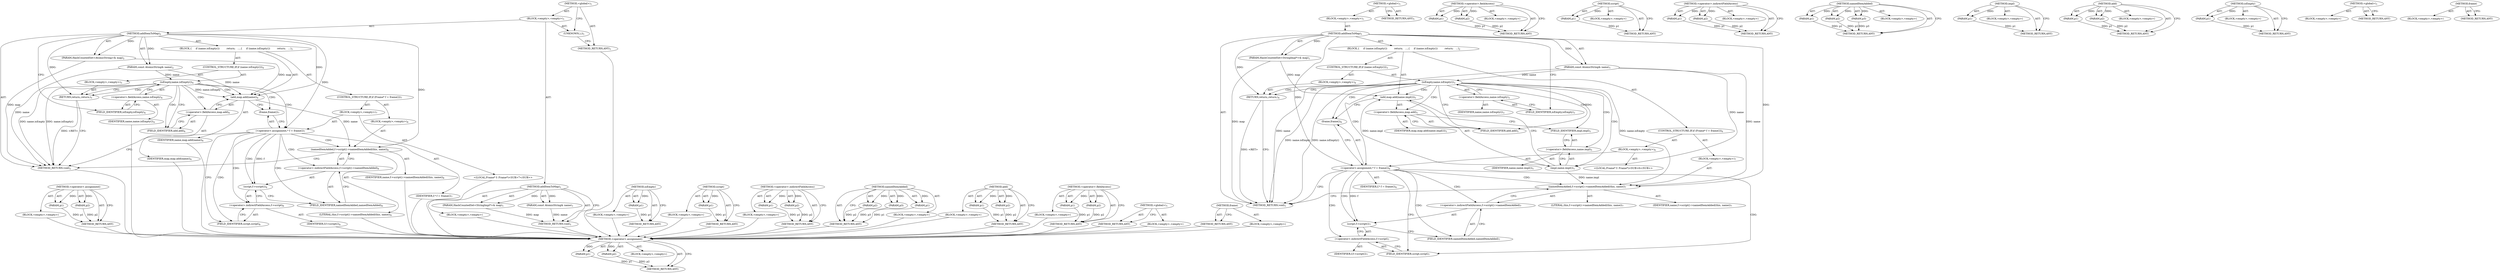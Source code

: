 digraph "frame" {
vulnerable_82 [label=<(METHOD,&lt;operator&gt;.assignment)>];
vulnerable_83 [label=<(PARAM,p1)>];
vulnerable_84 [label=<(PARAM,p2)>];
vulnerable_85 [label=<(BLOCK,&lt;empty&gt;,&lt;empty&gt;)>];
vulnerable_86 [label=<(METHOD_RETURN,ANY)>];
vulnerable_6 [label=<(METHOD,&lt;global&gt;)<SUB>1</SUB>>];
vulnerable_7 [label=<(BLOCK,&lt;empty&gt;,&lt;empty&gt;)<SUB>1</SUB>>];
vulnerable_8 [label=<(METHOD,addItemToMap)<SUB>1</SUB>>];
vulnerable_9 [label=<(PARAM,HashCountedSet&lt;StringImpl*&gt;&amp; map)<SUB>1</SUB>>];
vulnerable_10 [label=<(PARAM,const AtomicString&amp; name)<SUB>1</SUB>>];
vulnerable_11 [label=<(BLOCK,{
     if (name.isEmpty())
         return;
   ...,{
     if (name.isEmpty())
         return;
   ...)<SUB>2</SUB>>];
vulnerable_12 [label=<(CONTROL_STRUCTURE,IF,if (name.isEmpty()))<SUB>3</SUB>>];
vulnerable_13 [label=<(isEmpty,name.isEmpty())<SUB>3</SUB>>];
vulnerable_14 [label=<(&lt;operator&gt;.fieldAccess,name.isEmpty)<SUB>3</SUB>>];
vulnerable_15 [label=<(IDENTIFIER,name,name.isEmpty())<SUB>3</SUB>>];
vulnerable_16 [label=<(FIELD_IDENTIFIER,isEmpty,isEmpty)<SUB>3</SUB>>];
vulnerable_17 [label=<(BLOCK,&lt;empty&gt;,&lt;empty&gt;)<SUB>4</SUB>>];
vulnerable_18 [label=<(RETURN,return;,return;)<SUB>4</SUB>>];
vulnerable_19 [label=<(add,map.add(name.impl()))<SUB>5</SUB>>];
vulnerable_20 [label=<(&lt;operator&gt;.fieldAccess,map.add)<SUB>5</SUB>>];
vulnerable_21 [label=<(IDENTIFIER,map,map.add(name.impl()))<SUB>5</SUB>>];
vulnerable_22 [label=<(FIELD_IDENTIFIER,add,add)<SUB>5</SUB>>];
vulnerable_23 [label=<(impl,name.impl())<SUB>5</SUB>>];
vulnerable_24 [label=<(&lt;operator&gt;.fieldAccess,name.impl)<SUB>5</SUB>>];
vulnerable_25 [label=<(IDENTIFIER,name,name.impl())<SUB>5</SUB>>];
vulnerable_26 [label=<(FIELD_IDENTIFIER,impl,impl)<SUB>5</SUB>>];
vulnerable_27 [label=<(CONTROL_STRUCTURE,IF,if (Frame* f = frame()))<SUB>6</SUB>>];
vulnerable_28 [label=<(BLOCK,&lt;empty&gt;,&lt;empty&gt;)<SUB>6</SUB>>];
vulnerable_29 [label="<(LOCAL,Frame* f: Frame*)<SUB>6</SUB>>"];
vulnerable_30 [label=<(&lt;operator&gt;.assignment,* f = frame())<SUB>6</SUB>>];
vulnerable_31 [label=<(IDENTIFIER,f,* f = frame())<SUB>6</SUB>>];
vulnerable_32 [label=<(frame,frame())<SUB>6</SUB>>];
vulnerable_33 [label=<(BLOCK,&lt;empty&gt;,&lt;empty&gt;)<SUB>7</SUB>>];
vulnerable_34 [label=<(namedItemAdded,f-&gt;script()-&gt;namedItemAdded(this, name))<SUB>7</SUB>>];
vulnerable_35 [label=<(&lt;operator&gt;.indirectFieldAccess,f-&gt;script()-&gt;namedItemAdded)<SUB>7</SUB>>];
vulnerable_36 [label=<(script,f-&gt;script())<SUB>7</SUB>>];
vulnerable_37 [label=<(&lt;operator&gt;.indirectFieldAccess,f-&gt;script)<SUB>7</SUB>>];
vulnerable_38 [label=<(IDENTIFIER,f,f-&gt;script())<SUB>7</SUB>>];
vulnerable_39 [label=<(FIELD_IDENTIFIER,script,script)<SUB>7</SUB>>];
vulnerable_40 [label=<(FIELD_IDENTIFIER,namedItemAdded,namedItemAdded)<SUB>7</SUB>>];
vulnerable_41 [label=<(LITERAL,this,f-&gt;script()-&gt;namedItemAdded(this, name))<SUB>7</SUB>>];
vulnerable_42 [label=<(IDENTIFIER,name,f-&gt;script()-&gt;namedItemAdded(this, name))<SUB>7</SUB>>];
vulnerable_43 [label=<(METHOD_RETURN,void)<SUB>1</SUB>>];
vulnerable_45 [label=<(METHOD_RETURN,ANY)<SUB>1</SUB>>];
vulnerable_68 [label=<(METHOD,&lt;operator&gt;.fieldAccess)>];
vulnerable_69 [label=<(PARAM,p1)>];
vulnerable_70 [label=<(PARAM,p2)>];
vulnerable_71 [label=<(BLOCK,&lt;empty&gt;,&lt;empty&gt;)>];
vulnerable_72 [label=<(METHOD_RETURN,ANY)>];
vulnerable_101 [label=<(METHOD,script)>];
vulnerable_102 [label=<(PARAM,p1)>];
vulnerable_103 [label=<(BLOCK,&lt;empty&gt;,&lt;empty&gt;)>];
vulnerable_104 [label=<(METHOD_RETURN,ANY)>];
vulnerable_96 [label=<(METHOD,&lt;operator&gt;.indirectFieldAccess)>];
vulnerable_97 [label=<(PARAM,p1)>];
vulnerable_98 [label=<(PARAM,p2)>];
vulnerable_99 [label=<(BLOCK,&lt;empty&gt;,&lt;empty&gt;)>];
vulnerable_100 [label=<(METHOD_RETURN,ANY)>];
vulnerable_90 [label=<(METHOD,namedItemAdded)>];
vulnerable_91 [label=<(PARAM,p1)>];
vulnerable_92 [label=<(PARAM,p2)>];
vulnerable_93 [label=<(PARAM,p3)>];
vulnerable_94 [label=<(BLOCK,&lt;empty&gt;,&lt;empty&gt;)>];
vulnerable_95 [label=<(METHOD_RETURN,ANY)>];
vulnerable_78 [label=<(METHOD,impl)>];
vulnerable_79 [label=<(PARAM,p1)>];
vulnerable_80 [label=<(BLOCK,&lt;empty&gt;,&lt;empty&gt;)>];
vulnerable_81 [label=<(METHOD_RETURN,ANY)>];
vulnerable_73 [label=<(METHOD,add)>];
vulnerable_74 [label=<(PARAM,p1)>];
vulnerable_75 [label=<(PARAM,p2)>];
vulnerable_76 [label=<(BLOCK,&lt;empty&gt;,&lt;empty&gt;)>];
vulnerable_77 [label=<(METHOD_RETURN,ANY)>];
vulnerable_64 [label=<(METHOD,isEmpty)>];
vulnerable_65 [label=<(PARAM,p1)>];
vulnerable_66 [label=<(BLOCK,&lt;empty&gt;,&lt;empty&gt;)>];
vulnerable_67 [label=<(METHOD_RETURN,ANY)>];
vulnerable_58 [label=<(METHOD,&lt;global&gt;)<SUB>1</SUB>>];
vulnerable_59 [label=<(BLOCK,&lt;empty&gt;,&lt;empty&gt;)>];
vulnerable_60 [label=<(METHOD_RETURN,ANY)>];
vulnerable_87 [label=<(METHOD,frame)>];
vulnerable_88 [label=<(BLOCK,&lt;empty&gt;,&lt;empty&gt;)>];
vulnerable_89 [label=<(METHOD_RETURN,ANY)>];
fixed_84 [label=<(METHOD,&lt;operator&gt;.assignment)>];
fixed_85 [label=<(PARAM,p1)>];
fixed_86 [label=<(PARAM,p2)>];
fixed_87 [label=<(BLOCK,&lt;empty&gt;,&lt;empty&gt;)>];
fixed_88 [label=<(METHOD_RETURN,ANY)>];
fixed_6 [label=<(METHOD,&lt;global&gt;)<SUB>1</SUB>>];
fixed_7 [label=<(BLOCK,&lt;empty&gt;,&lt;empty&gt;)<SUB>1</SUB>>];
fixed_8 [label=<(METHOD,addItemToMap)<SUB>1</SUB>>];
fixed_9 [label=<(PARAM,HashCountedSet&lt;StringImpl*&gt;&amp; map)<SUB>1</SUB>>];
fixed_10 [label=<(PARAM,const AtomicString&amp; name)<SUB>1</SUB>>];
fixed_11 [label=<(BLOCK,&lt;empty&gt;,&lt;empty&gt;)>];
fixed_12 [label=<(METHOD_RETURN,void)<SUB>1</SUB>>];
fixed_14 [label=<(UNKNOWN,),))<SUB>1</SUB>>];
fixed_15 [label=<(METHOD,addItemToMap)<SUB>2</SUB>>];
fixed_16 [label=<(PARAM,HashCountedSet&lt;AtomicString&gt;&amp; map)<SUB>2</SUB>>];
fixed_17 [label=<(PARAM,const AtomicString&amp; name)<SUB>2</SUB>>];
fixed_18 [label=<(BLOCK,{
     if (name.isEmpty())
         return;
   ...,{
     if (name.isEmpty())
         return;
   ...)<SUB>3</SUB>>];
fixed_19 [label=<(CONTROL_STRUCTURE,IF,if (name.isEmpty()))<SUB>4</SUB>>];
fixed_20 [label=<(isEmpty,name.isEmpty())<SUB>4</SUB>>];
fixed_21 [label=<(&lt;operator&gt;.fieldAccess,name.isEmpty)<SUB>4</SUB>>];
fixed_22 [label=<(IDENTIFIER,name,name.isEmpty())<SUB>4</SUB>>];
fixed_23 [label=<(FIELD_IDENTIFIER,isEmpty,isEmpty)<SUB>4</SUB>>];
fixed_24 [label=<(BLOCK,&lt;empty&gt;,&lt;empty&gt;)<SUB>5</SUB>>];
fixed_25 [label=<(RETURN,return;,return;)<SUB>5</SUB>>];
fixed_26 [label=<(add,map.add(name))<SUB>6</SUB>>];
fixed_27 [label=<(&lt;operator&gt;.fieldAccess,map.add)<SUB>6</SUB>>];
fixed_28 [label=<(IDENTIFIER,map,map.add(name))<SUB>6</SUB>>];
fixed_29 [label=<(FIELD_IDENTIFIER,add,add)<SUB>6</SUB>>];
fixed_30 [label=<(IDENTIFIER,name,map.add(name))<SUB>6</SUB>>];
fixed_31 [label=<(CONTROL_STRUCTURE,IF,if (Frame* f = frame()))<SUB>7</SUB>>];
fixed_32 [label=<(BLOCK,&lt;empty&gt;,&lt;empty&gt;)<SUB>7</SUB>>];
fixed_33 [label="<(LOCAL,Frame* f: Frame*)<SUB>7</SUB>>"];
fixed_34 [label=<(&lt;operator&gt;.assignment,* f = frame())<SUB>7</SUB>>];
fixed_35 [label=<(IDENTIFIER,f,* f = frame())<SUB>7</SUB>>];
fixed_36 [label=<(frame,frame())<SUB>7</SUB>>];
fixed_37 [label=<(BLOCK,&lt;empty&gt;,&lt;empty&gt;)<SUB>8</SUB>>];
fixed_38 [label=<(namedItemAdded,f-&gt;script()-&gt;namedItemAdded(this, name))<SUB>8</SUB>>];
fixed_39 [label=<(&lt;operator&gt;.indirectFieldAccess,f-&gt;script()-&gt;namedItemAdded)<SUB>8</SUB>>];
fixed_40 [label=<(script,f-&gt;script())<SUB>8</SUB>>];
fixed_41 [label=<(&lt;operator&gt;.indirectFieldAccess,f-&gt;script)<SUB>8</SUB>>];
fixed_42 [label=<(IDENTIFIER,f,f-&gt;script())<SUB>8</SUB>>];
fixed_43 [label=<(FIELD_IDENTIFIER,script,script)<SUB>8</SUB>>];
fixed_44 [label=<(FIELD_IDENTIFIER,namedItemAdded,namedItemAdded)<SUB>8</SUB>>];
fixed_45 [label=<(LITERAL,this,f-&gt;script()-&gt;namedItemAdded(this, name))<SUB>8</SUB>>];
fixed_46 [label=<(IDENTIFIER,name,f-&gt;script()-&gt;namedItemAdded(this, name))<SUB>8</SUB>>];
fixed_47 [label=<(METHOD_RETURN,void)<SUB>2</SUB>>];
fixed_49 [label=<(METHOD_RETURN,ANY)<SUB>1</SUB>>];
fixed_70 [label=<(METHOD,isEmpty)>];
fixed_71 [label=<(PARAM,p1)>];
fixed_72 [label=<(BLOCK,&lt;empty&gt;,&lt;empty&gt;)>];
fixed_73 [label=<(METHOD_RETURN,ANY)>];
fixed_103 [label=<(METHOD,script)>];
fixed_104 [label=<(PARAM,p1)>];
fixed_105 [label=<(BLOCK,&lt;empty&gt;,&lt;empty&gt;)>];
fixed_106 [label=<(METHOD_RETURN,ANY)>];
fixed_98 [label=<(METHOD,&lt;operator&gt;.indirectFieldAccess)>];
fixed_99 [label=<(PARAM,p1)>];
fixed_100 [label=<(PARAM,p2)>];
fixed_101 [label=<(BLOCK,&lt;empty&gt;,&lt;empty&gt;)>];
fixed_102 [label=<(METHOD_RETURN,ANY)>];
fixed_92 [label=<(METHOD,namedItemAdded)>];
fixed_93 [label=<(PARAM,p1)>];
fixed_94 [label=<(PARAM,p2)>];
fixed_95 [label=<(PARAM,p3)>];
fixed_96 [label=<(BLOCK,&lt;empty&gt;,&lt;empty&gt;)>];
fixed_97 [label=<(METHOD_RETURN,ANY)>];
fixed_79 [label=<(METHOD,add)>];
fixed_80 [label=<(PARAM,p1)>];
fixed_81 [label=<(PARAM,p2)>];
fixed_82 [label=<(BLOCK,&lt;empty&gt;,&lt;empty&gt;)>];
fixed_83 [label=<(METHOD_RETURN,ANY)>];
fixed_74 [label=<(METHOD,&lt;operator&gt;.fieldAccess)>];
fixed_75 [label=<(PARAM,p1)>];
fixed_76 [label=<(PARAM,p2)>];
fixed_77 [label=<(BLOCK,&lt;empty&gt;,&lt;empty&gt;)>];
fixed_78 [label=<(METHOD_RETURN,ANY)>];
fixed_64 [label=<(METHOD,&lt;global&gt;)<SUB>1</SUB>>];
fixed_65 [label=<(BLOCK,&lt;empty&gt;,&lt;empty&gt;)>];
fixed_66 [label=<(METHOD_RETURN,ANY)>];
fixed_89 [label=<(METHOD,frame)>];
fixed_90 [label=<(BLOCK,&lt;empty&gt;,&lt;empty&gt;)>];
fixed_91 [label=<(METHOD_RETURN,ANY)>];
vulnerable_82 -> vulnerable_83  [key=0, label="AST: "];
vulnerable_82 -> vulnerable_83  [key=1, label="DDG: "];
vulnerable_82 -> vulnerable_85  [key=0, label="AST: "];
vulnerable_82 -> vulnerable_84  [key=0, label="AST: "];
vulnerable_82 -> vulnerable_84  [key=1, label="DDG: "];
vulnerable_82 -> vulnerable_86  [key=0, label="AST: "];
vulnerable_82 -> vulnerable_86  [key=1, label="CFG: "];
vulnerable_83 -> vulnerable_86  [key=0, label="DDG: p1"];
vulnerable_84 -> vulnerable_86  [key=0, label="DDG: p2"];
vulnerable_6 -> vulnerable_7  [key=0, label="AST: "];
vulnerable_6 -> vulnerable_45  [key=0, label="AST: "];
vulnerable_6 -> vulnerable_45  [key=1, label="CFG: "];
vulnerable_7 -> vulnerable_8  [key=0, label="AST: "];
vulnerable_8 -> vulnerable_9  [key=0, label="AST: "];
vulnerable_8 -> vulnerable_9  [key=1, label="DDG: "];
vulnerable_8 -> vulnerable_10  [key=0, label="AST: "];
vulnerable_8 -> vulnerable_10  [key=1, label="DDG: "];
vulnerable_8 -> vulnerable_11  [key=0, label="AST: "];
vulnerable_8 -> vulnerable_43  [key=0, label="AST: "];
vulnerable_8 -> vulnerable_16  [key=0, label="CFG: "];
vulnerable_8 -> vulnerable_18  [key=0, label="DDG: "];
vulnerable_8 -> vulnerable_30  [key=0, label="DDG: "];
vulnerable_8 -> vulnerable_34  [key=0, label="DDG: "];
vulnerable_9 -> vulnerable_43  [key=0, label="DDG: map"];
vulnerable_9 -> vulnerable_19  [key=0, label="DDG: map"];
vulnerable_10 -> vulnerable_43  [key=0, label="DDG: name"];
vulnerable_10 -> vulnerable_13  [key=0, label="DDG: name"];
vulnerable_10 -> vulnerable_23  [key=0, label="DDG: name"];
vulnerable_10 -> vulnerable_34  [key=0, label="DDG: name"];
vulnerable_11 -> vulnerable_12  [key=0, label="AST: "];
vulnerable_11 -> vulnerable_19  [key=0, label="AST: "];
vulnerable_11 -> vulnerable_27  [key=0, label="AST: "];
vulnerable_12 -> vulnerable_13  [key=0, label="AST: "];
vulnerable_12 -> vulnerable_17  [key=0, label="AST: "];
vulnerable_13 -> vulnerable_14  [key=0, label="AST: "];
vulnerable_13 -> vulnerable_18  [key=0, label="CFG: "];
vulnerable_13 -> vulnerable_18  [key=1, label="CDG: "];
vulnerable_13 -> vulnerable_22  [key=0, label="CFG: "];
vulnerable_13 -> vulnerable_22  [key=1, label="CDG: "];
vulnerable_13 -> vulnerable_43  [key=0, label="DDG: name.isEmpty"];
vulnerable_13 -> vulnerable_43  [key=1, label="DDG: name.isEmpty()"];
vulnerable_13 -> vulnerable_34  [key=0, label="DDG: name.isEmpty"];
vulnerable_13 -> vulnerable_24  [key=0, label="CDG: "];
vulnerable_13 -> vulnerable_30  [key=0, label="CDG: "];
vulnerable_13 -> vulnerable_32  [key=0, label="CDG: "];
vulnerable_13 -> vulnerable_26  [key=0, label="CDG: "];
vulnerable_13 -> vulnerable_23  [key=0, label="CDG: "];
vulnerable_13 -> vulnerable_19  [key=0, label="CDG: "];
vulnerable_13 -> vulnerable_20  [key=0, label="CDG: "];
vulnerable_14 -> vulnerable_15  [key=0, label="AST: "];
vulnerable_14 -> vulnerable_16  [key=0, label="AST: "];
vulnerable_14 -> vulnerable_13  [key=0, label="CFG: "];
vulnerable_16 -> vulnerable_14  [key=0, label="CFG: "];
vulnerable_17 -> vulnerable_18  [key=0, label="AST: "];
vulnerable_18 -> vulnerable_43  [key=0, label="CFG: "];
vulnerable_18 -> vulnerable_43  [key=1, label="DDG: &lt;RET&gt;"];
vulnerable_19 -> vulnerable_20  [key=0, label="AST: "];
vulnerable_19 -> vulnerable_23  [key=0, label="AST: "];
vulnerable_19 -> vulnerable_32  [key=0, label="CFG: "];
vulnerable_20 -> vulnerable_21  [key=0, label="AST: "];
vulnerable_20 -> vulnerable_22  [key=0, label="AST: "];
vulnerable_20 -> vulnerable_26  [key=0, label="CFG: "];
vulnerable_22 -> vulnerable_20  [key=0, label="CFG: "];
vulnerable_23 -> vulnerable_24  [key=0, label="AST: "];
vulnerable_23 -> vulnerable_19  [key=0, label="CFG: "];
vulnerable_23 -> vulnerable_19  [key=1, label="DDG: name.impl"];
vulnerable_23 -> vulnerable_34  [key=0, label="DDG: name.impl"];
vulnerable_24 -> vulnerable_25  [key=0, label="AST: "];
vulnerable_24 -> vulnerable_26  [key=0, label="AST: "];
vulnerable_24 -> vulnerable_23  [key=0, label="CFG: "];
vulnerable_26 -> vulnerable_24  [key=0, label="CFG: "];
vulnerable_27 -> vulnerable_28  [key=0, label="AST: "];
vulnerable_27 -> vulnerable_33  [key=0, label="AST: "];
vulnerable_28 -> vulnerable_29  [key=0, label="AST: "];
vulnerable_28 -> vulnerable_30  [key=0, label="AST: "];
vulnerable_30 -> vulnerable_31  [key=0, label="AST: "];
vulnerable_30 -> vulnerable_32  [key=0, label="AST: "];
vulnerable_30 -> vulnerable_43  [key=0, label="CFG: "];
vulnerable_30 -> vulnerable_39  [key=0, label="CFG: "];
vulnerable_30 -> vulnerable_39  [key=1, label="CDG: "];
vulnerable_30 -> vulnerable_36  [key=0, label="DDG: f"];
vulnerable_30 -> vulnerable_36  [key=1, label="CDG: "];
vulnerable_30 -> vulnerable_40  [key=0, label="CDG: "];
vulnerable_30 -> vulnerable_34  [key=0, label="CDG: "];
vulnerable_30 -> vulnerable_35  [key=0, label="CDG: "];
vulnerable_30 -> vulnerable_37  [key=0, label="CDG: "];
vulnerable_32 -> vulnerable_30  [key=0, label="CFG: "];
vulnerable_33 -> vulnerable_34  [key=0, label="AST: "];
vulnerable_34 -> vulnerable_35  [key=0, label="AST: "];
vulnerable_34 -> vulnerable_41  [key=0, label="AST: "];
vulnerable_34 -> vulnerable_42  [key=0, label="AST: "];
vulnerable_34 -> vulnerable_43  [key=0, label="CFG: "];
vulnerable_35 -> vulnerable_36  [key=0, label="AST: "];
vulnerable_35 -> vulnerable_40  [key=0, label="AST: "];
vulnerable_35 -> vulnerable_34  [key=0, label="CFG: "];
vulnerable_36 -> vulnerable_37  [key=0, label="AST: "];
vulnerable_36 -> vulnerable_40  [key=0, label="CFG: "];
vulnerable_37 -> vulnerable_38  [key=0, label="AST: "];
vulnerable_37 -> vulnerable_39  [key=0, label="AST: "];
vulnerable_37 -> vulnerable_36  [key=0, label="CFG: "];
vulnerable_39 -> vulnerable_37  [key=0, label="CFG: "];
vulnerable_40 -> vulnerable_35  [key=0, label="CFG: "];
vulnerable_68 -> vulnerable_69  [key=0, label="AST: "];
vulnerable_68 -> vulnerable_69  [key=1, label="DDG: "];
vulnerable_68 -> vulnerable_71  [key=0, label="AST: "];
vulnerable_68 -> vulnerable_70  [key=0, label="AST: "];
vulnerable_68 -> vulnerable_70  [key=1, label="DDG: "];
vulnerable_68 -> vulnerable_72  [key=0, label="AST: "];
vulnerable_68 -> vulnerable_72  [key=1, label="CFG: "];
vulnerable_69 -> vulnerable_72  [key=0, label="DDG: p1"];
vulnerable_70 -> vulnerable_72  [key=0, label="DDG: p2"];
vulnerable_101 -> vulnerable_102  [key=0, label="AST: "];
vulnerable_101 -> vulnerable_102  [key=1, label="DDG: "];
vulnerable_101 -> vulnerable_103  [key=0, label="AST: "];
vulnerable_101 -> vulnerable_104  [key=0, label="AST: "];
vulnerable_101 -> vulnerable_104  [key=1, label="CFG: "];
vulnerable_102 -> vulnerable_104  [key=0, label="DDG: p1"];
vulnerable_96 -> vulnerable_97  [key=0, label="AST: "];
vulnerable_96 -> vulnerable_97  [key=1, label="DDG: "];
vulnerable_96 -> vulnerable_99  [key=0, label="AST: "];
vulnerable_96 -> vulnerable_98  [key=0, label="AST: "];
vulnerable_96 -> vulnerable_98  [key=1, label="DDG: "];
vulnerable_96 -> vulnerable_100  [key=0, label="AST: "];
vulnerable_96 -> vulnerable_100  [key=1, label="CFG: "];
vulnerable_97 -> vulnerable_100  [key=0, label="DDG: p1"];
vulnerable_98 -> vulnerable_100  [key=0, label="DDG: p2"];
vulnerable_90 -> vulnerable_91  [key=0, label="AST: "];
vulnerable_90 -> vulnerable_91  [key=1, label="DDG: "];
vulnerable_90 -> vulnerable_94  [key=0, label="AST: "];
vulnerable_90 -> vulnerable_92  [key=0, label="AST: "];
vulnerable_90 -> vulnerable_92  [key=1, label="DDG: "];
vulnerable_90 -> vulnerable_95  [key=0, label="AST: "];
vulnerable_90 -> vulnerable_95  [key=1, label="CFG: "];
vulnerable_90 -> vulnerable_93  [key=0, label="AST: "];
vulnerable_90 -> vulnerable_93  [key=1, label="DDG: "];
vulnerable_91 -> vulnerable_95  [key=0, label="DDG: p1"];
vulnerable_92 -> vulnerable_95  [key=0, label="DDG: p2"];
vulnerable_93 -> vulnerable_95  [key=0, label="DDG: p3"];
vulnerable_78 -> vulnerable_79  [key=0, label="AST: "];
vulnerable_78 -> vulnerable_79  [key=1, label="DDG: "];
vulnerable_78 -> vulnerable_80  [key=0, label="AST: "];
vulnerable_78 -> vulnerable_81  [key=0, label="AST: "];
vulnerable_78 -> vulnerable_81  [key=1, label="CFG: "];
vulnerable_79 -> vulnerable_81  [key=0, label="DDG: p1"];
vulnerable_73 -> vulnerable_74  [key=0, label="AST: "];
vulnerable_73 -> vulnerable_74  [key=1, label="DDG: "];
vulnerable_73 -> vulnerable_76  [key=0, label="AST: "];
vulnerable_73 -> vulnerable_75  [key=0, label="AST: "];
vulnerable_73 -> vulnerable_75  [key=1, label="DDG: "];
vulnerable_73 -> vulnerable_77  [key=0, label="AST: "];
vulnerable_73 -> vulnerable_77  [key=1, label="CFG: "];
vulnerable_74 -> vulnerable_77  [key=0, label="DDG: p1"];
vulnerable_75 -> vulnerable_77  [key=0, label="DDG: p2"];
vulnerable_64 -> vulnerable_65  [key=0, label="AST: "];
vulnerable_64 -> vulnerable_65  [key=1, label="DDG: "];
vulnerable_64 -> vulnerable_66  [key=0, label="AST: "];
vulnerable_64 -> vulnerable_67  [key=0, label="AST: "];
vulnerable_64 -> vulnerable_67  [key=1, label="CFG: "];
vulnerable_65 -> vulnerable_67  [key=0, label="DDG: p1"];
vulnerable_58 -> vulnerable_59  [key=0, label="AST: "];
vulnerable_58 -> vulnerable_60  [key=0, label="AST: "];
vulnerable_58 -> vulnerable_60  [key=1, label="CFG: "];
vulnerable_87 -> vulnerable_88  [key=0, label="AST: "];
vulnerable_87 -> vulnerable_89  [key=0, label="AST: "];
vulnerable_87 -> vulnerable_89  [key=1, label="CFG: "];
fixed_84 -> fixed_85  [key=0, label="AST: "];
fixed_84 -> fixed_85  [key=1, label="DDG: "];
fixed_84 -> fixed_87  [key=0, label="AST: "];
fixed_84 -> fixed_86  [key=0, label="AST: "];
fixed_84 -> fixed_86  [key=1, label="DDG: "];
fixed_84 -> fixed_88  [key=0, label="AST: "];
fixed_84 -> fixed_88  [key=1, label="CFG: "];
fixed_85 -> fixed_88  [key=0, label="DDG: p1"];
fixed_86 -> fixed_88  [key=0, label="DDG: p2"];
fixed_87 -> vulnerable_82  [key=0];
fixed_88 -> vulnerable_82  [key=0];
fixed_6 -> fixed_7  [key=0, label="AST: "];
fixed_6 -> fixed_49  [key=0, label="AST: "];
fixed_6 -> fixed_14  [key=0, label="CFG: "];
fixed_7 -> fixed_8  [key=0, label="AST: "];
fixed_7 -> fixed_14  [key=0, label="AST: "];
fixed_7 -> fixed_15  [key=0, label="AST: "];
fixed_8 -> fixed_9  [key=0, label="AST: "];
fixed_8 -> fixed_9  [key=1, label="DDG: "];
fixed_8 -> fixed_10  [key=0, label="AST: "];
fixed_8 -> fixed_10  [key=1, label="DDG: "];
fixed_8 -> fixed_11  [key=0, label="AST: "];
fixed_8 -> fixed_12  [key=0, label="AST: "];
fixed_8 -> fixed_12  [key=1, label="CFG: "];
fixed_9 -> fixed_12  [key=0, label="DDG: map"];
fixed_10 -> fixed_12  [key=0, label="DDG: name"];
fixed_11 -> vulnerable_82  [key=0];
fixed_12 -> vulnerable_82  [key=0];
fixed_14 -> fixed_49  [key=0, label="CFG: "];
fixed_15 -> fixed_16  [key=0, label="AST: "];
fixed_15 -> fixed_16  [key=1, label="DDG: "];
fixed_15 -> fixed_17  [key=0, label="AST: "];
fixed_15 -> fixed_17  [key=1, label="DDG: "];
fixed_15 -> fixed_18  [key=0, label="AST: "];
fixed_15 -> fixed_47  [key=0, label="AST: "];
fixed_15 -> fixed_23  [key=0, label="CFG: "];
fixed_15 -> fixed_26  [key=0, label="DDG: "];
fixed_15 -> fixed_25  [key=0, label="DDG: "];
fixed_15 -> fixed_34  [key=0, label="DDG: "];
fixed_15 -> fixed_38  [key=0, label="DDG: "];
fixed_16 -> fixed_47  [key=0, label="DDG: map"];
fixed_16 -> fixed_26  [key=0, label="DDG: map"];
fixed_17 -> fixed_47  [key=0, label="DDG: name"];
fixed_17 -> fixed_26  [key=0, label="DDG: name"];
fixed_17 -> fixed_20  [key=0, label="DDG: name"];
fixed_18 -> fixed_19  [key=0, label="AST: "];
fixed_18 -> fixed_26  [key=0, label="AST: "];
fixed_18 -> fixed_31  [key=0, label="AST: "];
fixed_19 -> fixed_20  [key=0, label="AST: "];
fixed_19 -> fixed_24  [key=0, label="AST: "];
fixed_20 -> fixed_21  [key=0, label="AST: "];
fixed_20 -> fixed_25  [key=0, label="CFG: "];
fixed_20 -> fixed_25  [key=1, label="CDG: "];
fixed_20 -> fixed_29  [key=0, label="CFG: "];
fixed_20 -> fixed_29  [key=1, label="CDG: "];
fixed_20 -> fixed_47  [key=0, label="DDG: name.isEmpty"];
fixed_20 -> fixed_47  [key=1, label="DDG: name.isEmpty()"];
fixed_20 -> fixed_26  [key=0, label="DDG: name.isEmpty"];
fixed_20 -> fixed_26  [key=1, label="CDG: "];
fixed_20 -> fixed_34  [key=0, label="CDG: "];
fixed_20 -> fixed_36  [key=0, label="CDG: "];
fixed_20 -> fixed_27  [key=0, label="CDG: "];
fixed_21 -> fixed_22  [key=0, label="AST: "];
fixed_21 -> fixed_23  [key=0, label="AST: "];
fixed_21 -> fixed_20  [key=0, label="CFG: "];
fixed_22 -> vulnerable_82  [key=0];
fixed_23 -> fixed_21  [key=0, label="CFG: "];
fixed_24 -> fixed_25  [key=0, label="AST: "];
fixed_25 -> fixed_47  [key=0, label="CFG: "];
fixed_25 -> fixed_47  [key=1, label="DDG: &lt;RET&gt;"];
fixed_26 -> fixed_27  [key=0, label="AST: "];
fixed_26 -> fixed_30  [key=0, label="AST: "];
fixed_26 -> fixed_36  [key=0, label="CFG: "];
fixed_26 -> fixed_38  [key=0, label="DDG: name"];
fixed_27 -> fixed_28  [key=0, label="AST: "];
fixed_27 -> fixed_29  [key=0, label="AST: "];
fixed_27 -> fixed_26  [key=0, label="CFG: "];
fixed_28 -> vulnerable_82  [key=0];
fixed_29 -> fixed_27  [key=0, label="CFG: "];
fixed_30 -> vulnerable_82  [key=0];
fixed_31 -> fixed_32  [key=0, label="AST: "];
fixed_31 -> fixed_37  [key=0, label="AST: "];
fixed_32 -> fixed_33  [key=0, label="AST: "];
fixed_32 -> fixed_34  [key=0, label="AST: "];
fixed_33 -> vulnerable_82  [key=0];
fixed_34 -> fixed_35  [key=0, label="AST: "];
fixed_34 -> fixed_36  [key=0, label="AST: "];
fixed_34 -> fixed_47  [key=0, label="CFG: "];
fixed_34 -> fixed_43  [key=0, label="CFG: "];
fixed_34 -> fixed_43  [key=1, label="CDG: "];
fixed_34 -> fixed_40  [key=0, label="DDG: f"];
fixed_34 -> fixed_40  [key=1, label="CDG: "];
fixed_34 -> fixed_44  [key=0, label="CDG: "];
fixed_34 -> fixed_38  [key=0, label="CDG: "];
fixed_34 -> fixed_41  [key=0, label="CDG: "];
fixed_34 -> fixed_39  [key=0, label="CDG: "];
fixed_35 -> vulnerable_82  [key=0];
fixed_36 -> fixed_34  [key=0, label="CFG: "];
fixed_37 -> fixed_38  [key=0, label="AST: "];
fixed_38 -> fixed_39  [key=0, label="AST: "];
fixed_38 -> fixed_45  [key=0, label="AST: "];
fixed_38 -> fixed_46  [key=0, label="AST: "];
fixed_38 -> fixed_47  [key=0, label="CFG: "];
fixed_39 -> fixed_40  [key=0, label="AST: "];
fixed_39 -> fixed_44  [key=0, label="AST: "];
fixed_39 -> fixed_38  [key=0, label="CFG: "];
fixed_40 -> fixed_41  [key=0, label="AST: "];
fixed_40 -> fixed_44  [key=0, label="CFG: "];
fixed_41 -> fixed_42  [key=0, label="AST: "];
fixed_41 -> fixed_43  [key=0, label="AST: "];
fixed_41 -> fixed_40  [key=0, label="CFG: "];
fixed_42 -> vulnerable_82  [key=0];
fixed_43 -> fixed_41  [key=0, label="CFG: "];
fixed_44 -> fixed_39  [key=0, label="CFG: "];
fixed_45 -> vulnerable_82  [key=0];
fixed_46 -> vulnerable_82  [key=0];
fixed_47 -> vulnerable_82  [key=0];
fixed_49 -> vulnerable_82  [key=0];
fixed_70 -> fixed_71  [key=0, label="AST: "];
fixed_70 -> fixed_71  [key=1, label="DDG: "];
fixed_70 -> fixed_72  [key=0, label="AST: "];
fixed_70 -> fixed_73  [key=0, label="AST: "];
fixed_70 -> fixed_73  [key=1, label="CFG: "];
fixed_71 -> fixed_73  [key=0, label="DDG: p1"];
fixed_72 -> vulnerable_82  [key=0];
fixed_73 -> vulnerable_82  [key=0];
fixed_103 -> fixed_104  [key=0, label="AST: "];
fixed_103 -> fixed_104  [key=1, label="DDG: "];
fixed_103 -> fixed_105  [key=0, label="AST: "];
fixed_103 -> fixed_106  [key=0, label="AST: "];
fixed_103 -> fixed_106  [key=1, label="CFG: "];
fixed_104 -> fixed_106  [key=0, label="DDG: p1"];
fixed_105 -> vulnerable_82  [key=0];
fixed_106 -> vulnerable_82  [key=0];
fixed_98 -> fixed_99  [key=0, label="AST: "];
fixed_98 -> fixed_99  [key=1, label="DDG: "];
fixed_98 -> fixed_101  [key=0, label="AST: "];
fixed_98 -> fixed_100  [key=0, label="AST: "];
fixed_98 -> fixed_100  [key=1, label="DDG: "];
fixed_98 -> fixed_102  [key=0, label="AST: "];
fixed_98 -> fixed_102  [key=1, label="CFG: "];
fixed_99 -> fixed_102  [key=0, label="DDG: p1"];
fixed_100 -> fixed_102  [key=0, label="DDG: p2"];
fixed_101 -> vulnerable_82  [key=0];
fixed_102 -> vulnerable_82  [key=0];
fixed_92 -> fixed_93  [key=0, label="AST: "];
fixed_92 -> fixed_93  [key=1, label="DDG: "];
fixed_92 -> fixed_96  [key=0, label="AST: "];
fixed_92 -> fixed_94  [key=0, label="AST: "];
fixed_92 -> fixed_94  [key=1, label="DDG: "];
fixed_92 -> fixed_97  [key=0, label="AST: "];
fixed_92 -> fixed_97  [key=1, label="CFG: "];
fixed_92 -> fixed_95  [key=0, label="AST: "];
fixed_92 -> fixed_95  [key=1, label="DDG: "];
fixed_93 -> fixed_97  [key=0, label="DDG: p1"];
fixed_94 -> fixed_97  [key=0, label="DDG: p2"];
fixed_95 -> fixed_97  [key=0, label="DDG: p3"];
fixed_96 -> vulnerable_82  [key=0];
fixed_97 -> vulnerable_82  [key=0];
fixed_79 -> fixed_80  [key=0, label="AST: "];
fixed_79 -> fixed_80  [key=1, label="DDG: "];
fixed_79 -> fixed_82  [key=0, label="AST: "];
fixed_79 -> fixed_81  [key=0, label="AST: "];
fixed_79 -> fixed_81  [key=1, label="DDG: "];
fixed_79 -> fixed_83  [key=0, label="AST: "];
fixed_79 -> fixed_83  [key=1, label="CFG: "];
fixed_80 -> fixed_83  [key=0, label="DDG: p1"];
fixed_81 -> fixed_83  [key=0, label="DDG: p2"];
fixed_82 -> vulnerable_82  [key=0];
fixed_83 -> vulnerable_82  [key=0];
fixed_74 -> fixed_75  [key=0, label="AST: "];
fixed_74 -> fixed_75  [key=1, label="DDG: "];
fixed_74 -> fixed_77  [key=0, label="AST: "];
fixed_74 -> fixed_76  [key=0, label="AST: "];
fixed_74 -> fixed_76  [key=1, label="DDG: "];
fixed_74 -> fixed_78  [key=0, label="AST: "];
fixed_74 -> fixed_78  [key=1, label="CFG: "];
fixed_75 -> fixed_78  [key=0, label="DDG: p1"];
fixed_76 -> fixed_78  [key=0, label="DDG: p2"];
fixed_77 -> vulnerable_82  [key=0];
fixed_78 -> vulnerable_82  [key=0];
fixed_64 -> fixed_65  [key=0, label="AST: "];
fixed_64 -> fixed_66  [key=0, label="AST: "];
fixed_64 -> fixed_66  [key=1, label="CFG: "];
fixed_65 -> vulnerable_82  [key=0];
fixed_66 -> vulnerable_82  [key=0];
fixed_89 -> fixed_90  [key=0, label="AST: "];
fixed_89 -> fixed_91  [key=0, label="AST: "];
fixed_89 -> fixed_91  [key=1, label="CFG: "];
fixed_90 -> vulnerable_82  [key=0];
fixed_91 -> vulnerable_82  [key=0];
}
